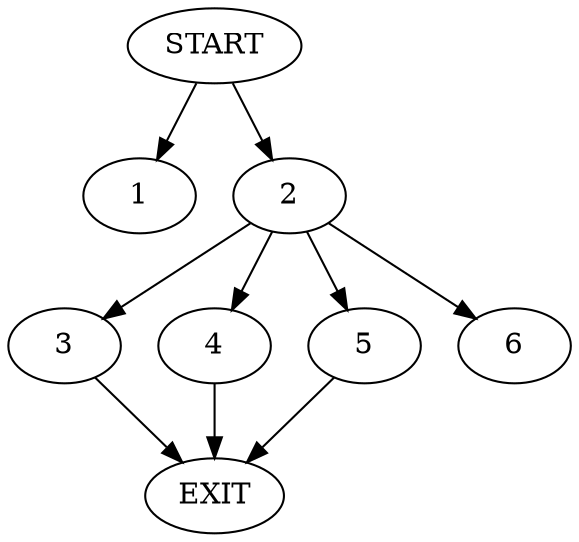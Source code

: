 digraph { 
0 [label="START"];
1;
2;
3;
4;
5;
6;
7[label="EXIT"];
0 -> 1;
0 -> 2;
2 -> 6;
2 -> 3;
2:s2 -> 4;
2:s3 -> 5;
3 -> 7;
4 -> 7;
5 -> 7;
}